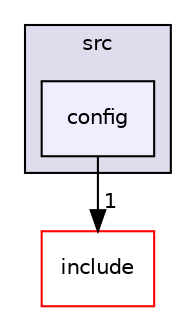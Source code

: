 digraph "config" {
  compound=true
  node [ fontsize="10", fontname="Helvetica"];
  edge [ labelfontsize="10", labelfontname="Helvetica"];
  subgraph clusterdir_c97a612163e380b45c407a9992d45cb5 {
    graph [ bgcolor="#ddddee", pencolor="black", label="src" fontname="Helvetica", fontsize="10", URL="dir_c97a612163e380b45c407a9992d45cb5.html"]
  dir_9beb70038d46ca7f3cbd880091c1e84c [shape=box, label="config", style="filled", fillcolor="#eeeeff", pencolor="black", URL="dir_9beb70038d46ca7f3cbd880091c1e84c.html"];
  }
  dir_2fa8417925308be52a9c60106667e5c1 [shape=box label="include" fillcolor="white" style="filled" color="red" URL="dir_2fa8417925308be52a9c60106667e5c1.html"];
  dir_9beb70038d46ca7f3cbd880091c1e84c->dir_2fa8417925308be52a9c60106667e5c1 [headlabel="1", labeldistance=1.5 headhref="dir_000026_000004.html"];
}
